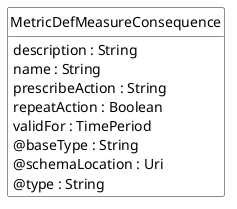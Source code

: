 @startuml
hide circle
hide methods
hide stereotype
show <<Enumeration>> stereotype
skinparam class {
   BackgroundColor<<Enumeration>> #E6F5F7
   BackgroundColor<<Ref>> #FFFFE0
   BackgroundColor<<Pivot>> #FFFFFFF
   BackgroundColor<<SimpleType>> #E2F0DA
   BackgroundColor #FCF2E3
}

class MetricDefMeasureConsequence <<Pivot>> {
    description : String
    name : String
    prescribeAction : String
    repeatAction : Boolean
    validFor : TimePeriod
    @baseType : String
    @schemaLocation : Uri
    @type : String
}


@enduml
